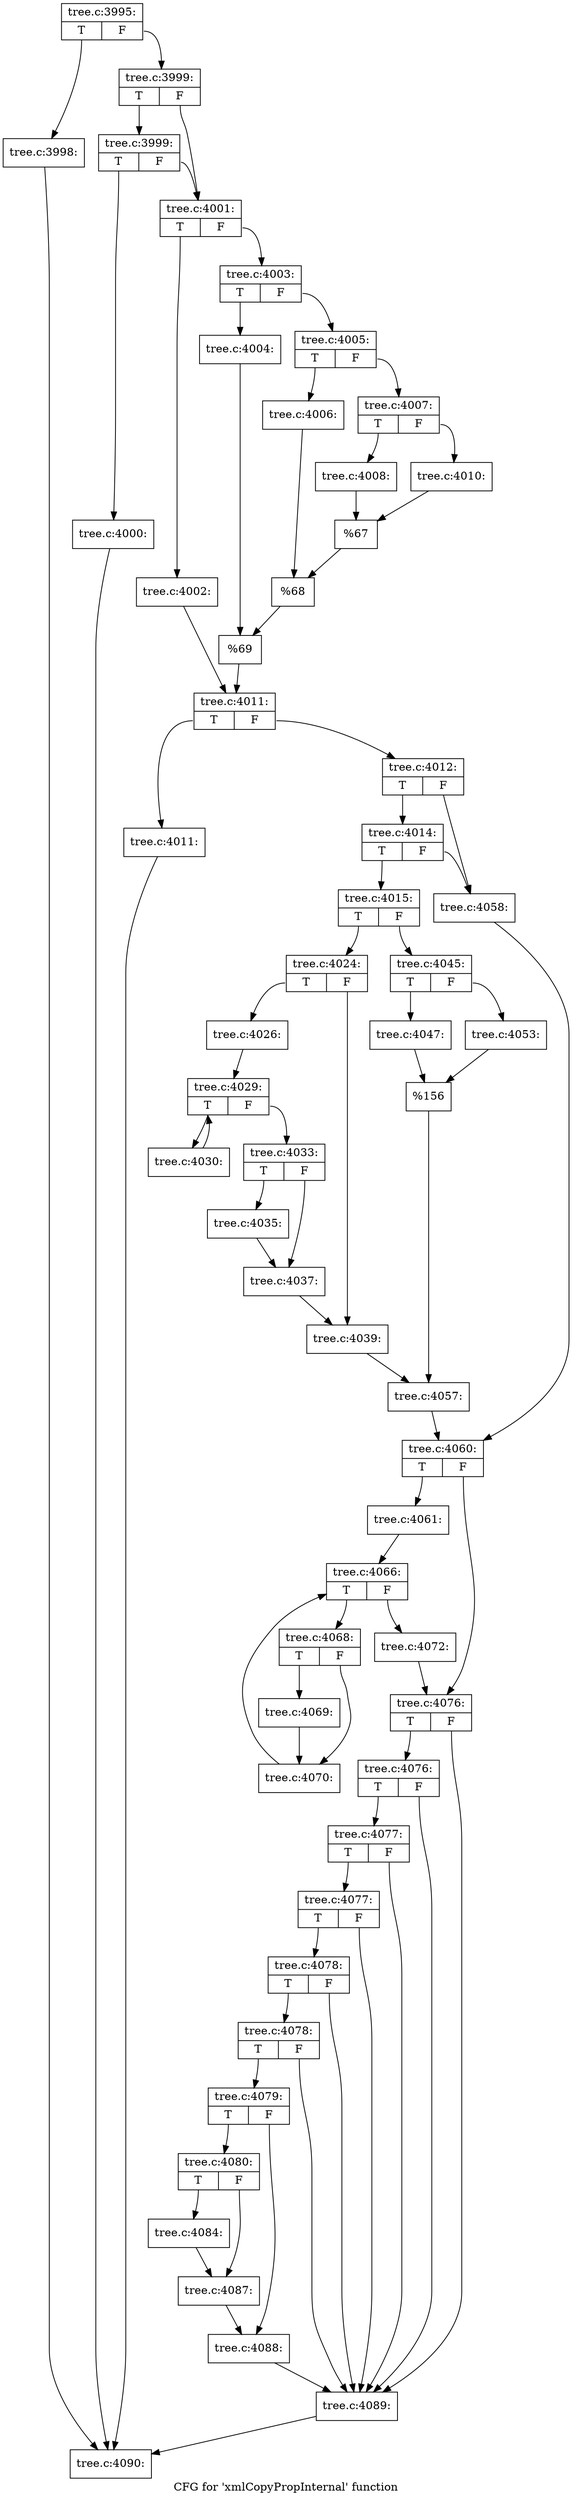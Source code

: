 digraph "CFG for 'xmlCopyPropInternal' function" {
	label="CFG for 'xmlCopyPropInternal' function";

	Node0x47fdb30 [shape=record,label="{tree.c:3995:|{<s0>T|<s1>F}}"];
	Node0x47fdb30:s0 -> Node0x47fec00;
	Node0x47fdb30:s1 -> Node0x47fec50;
	Node0x47fec00 [shape=record,label="{tree.c:3998:}"];
	Node0x47fec00 -> Node0x47fe5e0;
	Node0x47fec50 [shape=record,label="{tree.c:3999:|{<s0>T|<s1>F}}"];
	Node0x47fec50:s0 -> Node0x47ff150;
	Node0x47fec50:s1 -> Node0x47ff100;
	Node0x47ff150 [shape=record,label="{tree.c:3999:|{<s0>T|<s1>F}}"];
	Node0x47ff150:s0 -> Node0x47ff0b0;
	Node0x47ff150:s1 -> Node0x47ff100;
	Node0x47ff0b0 [shape=record,label="{tree.c:4000:}"];
	Node0x47ff0b0 -> Node0x47fe5e0;
	Node0x47ff100 [shape=record,label="{tree.c:4001:|{<s0>T|<s1>F}}"];
	Node0x47ff100:s0 -> Node0x47ff940;
	Node0x47ff100:s1 -> Node0x47ff9e0;
	Node0x47ff940 [shape=record,label="{tree.c:4002:}"];
	Node0x47ff940 -> Node0x47ff990;
	Node0x47ff9e0 [shape=record,label="{tree.c:4003:|{<s0>T|<s1>F}}"];
	Node0x47ff9e0:s0 -> Node0x48002b0;
	Node0x47ff9e0:s1 -> Node0x4800350;
	Node0x48002b0 [shape=record,label="{tree.c:4004:}"];
	Node0x48002b0 -> Node0x4800300;
	Node0x4800350 [shape=record,label="{tree.c:4005:|{<s0>T|<s1>F}}"];
	Node0x4800350:s0 -> Node0x4800af0;
	Node0x4800350:s1 -> Node0x4800b90;
	Node0x4800af0 [shape=record,label="{tree.c:4006:}"];
	Node0x4800af0 -> Node0x4800b40;
	Node0x4800b90 [shape=record,label="{tree.c:4007:|{<s0>T|<s1>F}}"];
	Node0x4800b90:s0 -> Node0x48016c0;
	Node0x4800b90:s1 -> Node0x4801760;
	Node0x48016c0 [shape=record,label="{tree.c:4008:}"];
	Node0x48016c0 -> Node0x4801710;
	Node0x4801760 [shape=record,label="{tree.c:4010:}"];
	Node0x4801760 -> Node0x4801710;
	Node0x4801710 [shape=record,label="{%67}"];
	Node0x4801710 -> Node0x4800b40;
	Node0x4800b40 [shape=record,label="{%68}"];
	Node0x4800b40 -> Node0x4800300;
	Node0x4800300 [shape=record,label="{%69}"];
	Node0x4800300 -> Node0x47ff990;
	Node0x47ff990 [shape=record,label="{tree.c:4011:|{<s0>T|<s1>F}}"];
	Node0x47ff990:s0 -> Node0x48028c0;
	Node0x47ff990:s1 -> Node0x4802910;
	Node0x48028c0 [shape=record,label="{tree.c:4011:}"];
	Node0x48028c0 -> Node0x47fe5e0;
	Node0x4802910 [shape=record,label="{tree.c:4012:|{<s0>T|<s1>F}}"];
	Node0x4802910:s0 -> Node0x4803100;
	Node0x4802910:s1 -> Node0x48030b0;
	Node0x4803100 [shape=record,label="{tree.c:4014:|{<s0>T|<s1>F}}"];
	Node0x4803100:s0 -> Node0x4803010;
	Node0x4803100:s1 -> Node0x48030b0;
	Node0x4803010 [shape=record,label="{tree.c:4015:|{<s0>T|<s1>F}}"];
	Node0x4803010:s0 -> Node0x48041a0;
	Node0x4803010:s1 -> Node0x4804240;
	Node0x48041a0 [shape=record,label="{tree.c:4024:|{<s0>T|<s1>F}}"];
	Node0x48041a0:s0 -> Node0x4804de0;
	Node0x48041a0:s1 -> Node0x4804e30;
	Node0x4804de0 [shape=record,label="{tree.c:4026:}"];
	Node0x4804de0 -> Node0x4805880;
	Node0x4805880 [shape=record,label="{tree.c:4029:|{<s0>T|<s1>F}}"];
	Node0x4805880:s0 -> Node0x4805da0;
	Node0x4805880:s1 -> Node0x4805aa0;
	Node0x4805da0 [shape=record,label="{tree.c:4030:}"];
	Node0x4805da0 -> Node0x4805880;
	Node0x4805aa0 [shape=record,label="{tree.c:4033:|{<s0>T|<s1>F}}"];
	Node0x4805aa0:s0 -> Node0x4806320;
	Node0x4805aa0:s1 -> Node0x4806370;
	Node0x4806320 [shape=record,label="{tree.c:4035:}"];
	Node0x4806320 -> Node0x4806370;
	Node0x4806370 [shape=record,label="{tree.c:4037:}"];
	Node0x4806370 -> Node0x4804e30;
	Node0x4804e30 [shape=record,label="{tree.c:4039:}"];
	Node0x4804e30 -> Node0x48041f0;
	Node0x4804240 [shape=record,label="{tree.c:4045:|{<s0>T|<s1>F}}"];
	Node0x4804240:s0 -> Node0x4807480;
	Node0x4804240:s1 -> Node0x4807520;
	Node0x4807480 [shape=record,label="{tree.c:4047:}"];
	Node0x4807480 -> Node0x48074d0;
	Node0x4807520 [shape=record,label="{tree.c:4053:}"];
	Node0x4807520 -> Node0x48074d0;
	Node0x48074d0 [shape=record,label="{%156}"];
	Node0x48074d0 -> Node0x48041f0;
	Node0x48041f0 [shape=record,label="{tree.c:4057:}"];
	Node0x48041f0 -> Node0x4803060;
	Node0x48030b0 [shape=record,label="{tree.c:4058:}"];
	Node0x48030b0 -> Node0x4803060;
	Node0x4803060 [shape=record,label="{tree.c:4060:|{<s0>T|<s1>F}}"];
	Node0x4803060:s0 -> Node0x4808dc0;
	Node0x4803060:s1 -> Node0x4808e10;
	Node0x4808dc0 [shape=record,label="{tree.c:4061:}"];
	Node0x4808dc0 -> Node0x480a180;
	Node0x480a180 [shape=record,label="{tree.c:4066:|{<s0>T|<s1>F}}"];
	Node0x480a180:s0 -> Node0x480a570;
	Node0x480a180:s1 -> Node0x480a3a0;
	Node0x480a570 [shape=record,label="{tree.c:4068:|{<s0>T|<s1>F}}"];
	Node0x480a570:s0 -> Node0x480a730;
	Node0x480a570:s1 -> Node0x480a780;
	Node0x480a730 [shape=record,label="{tree.c:4069:}"];
	Node0x480a730 -> Node0x480a780;
	Node0x480a780 [shape=record,label="{tree.c:4070:}"];
	Node0x480a780 -> Node0x480a180;
	Node0x480a3a0 [shape=record,label="{tree.c:4072:}"];
	Node0x480a3a0 -> Node0x4808e10;
	Node0x4808e10 [shape=record,label="{tree.c:4076:|{<s0>T|<s1>F}}"];
	Node0x4808e10:s0 -> Node0x480b4b0;
	Node0x4808e10:s1 -> Node0x480b260;
	Node0x480b4b0 [shape=record,label="{tree.c:4076:|{<s0>T|<s1>F}}"];
	Node0x480b4b0:s0 -> Node0x480b430;
	Node0x480b4b0:s1 -> Node0x480b260;
	Node0x480b430 [shape=record,label="{tree.c:4077:|{<s0>T|<s1>F}}"];
	Node0x480b430:s0 -> Node0x480b3b0;
	Node0x480b430:s1 -> Node0x480b260;
	Node0x480b3b0 [shape=record,label="{tree.c:4077:|{<s0>T|<s1>F}}"];
	Node0x480b3b0:s0 -> Node0x480b330;
	Node0x480b3b0:s1 -> Node0x480b260;
	Node0x480b330 [shape=record,label="{tree.c:4078:|{<s0>T|<s1>F}}"];
	Node0x480b330:s0 -> Node0x480b2b0;
	Node0x480b330:s1 -> Node0x480b260;
	Node0x480b2b0 [shape=record,label="{tree.c:4078:|{<s0>T|<s1>F}}"];
	Node0x480b2b0:s0 -> Node0x480b210;
	Node0x480b2b0:s1 -> Node0x480b260;
	Node0x480b210 [shape=record,label="{tree.c:4079:|{<s0>T|<s1>F}}"];
	Node0x480b210:s0 -> Node0x4527e20;
	Node0x480b210:s1 -> Node0x4527e70;
	Node0x4527e20 [shape=record,label="{tree.c:4080:|{<s0>T|<s1>F}}"];
	Node0x4527e20:s0 -> Node0x480f840;
	Node0x4527e20:s1 -> Node0x480f890;
	Node0x480f840 [shape=record,label="{tree.c:4084:}"];
	Node0x480f840 -> Node0x480f890;
	Node0x480f890 [shape=record,label="{tree.c:4087:}"];
	Node0x480f890 -> Node0x4527e70;
	Node0x4527e70 [shape=record,label="{tree.c:4088:}"];
	Node0x4527e70 -> Node0x480b260;
	Node0x480b260 [shape=record,label="{tree.c:4089:}"];
	Node0x480b260 -> Node0x47fe5e0;
	Node0x47fe5e0 [shape=record,label="{tree.c:4090:}"];
}
